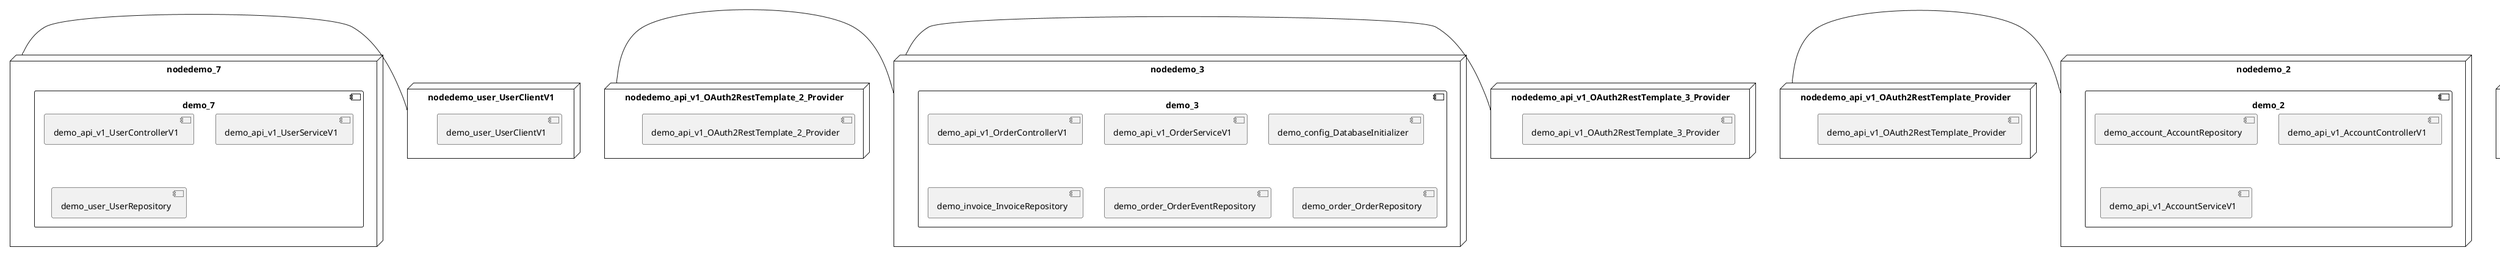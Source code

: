 @startuml
skinparam fixCircleLabelOverlapping true
skinparam componentStyle uml2
node nodedemo {
component demo {
[demo_api_v1_ShoppingCartControllerV1] [[kbastani-spring-cloud-event-sourcing-example.system#_N2OnlecoEe6zHvVwdgRzCA]]
[demo_api_v1_ShoppingCartServiceV1] [[kbastani-spring-cloud-event-sourcing-example.system#_N2OnlecoEe6zHvVwdgRzCA]]
[demo_cart_CartEventRepository] [[kbastani-spring-cloud-event-sourcing-example.system#_N2OnlecoEe6zHvVwdgRzCA]]
}
}
node nodedemo_2 {
component demo_2 {
[demo_account_AccountRepository] [[kbastani-spring-cloud-event-sourcing-example.system#_N2OnlecoEe6zHvVwdgRzCA]]
[demo_api_v1_AccountControllerV1] [[kbastani-spring-cloud-event-sourcing-example.system#_N2OnlecoEe6zHvVwdgRzCA]]
[demo_api_v1_AccountServiceV1] [[kbastani-spring-cloud-event-sourcing-example.system#_N2OnlecoEe6zHvVwdgRzCA]]
}
}
node nodedemo_3 {
component demo_3 {
[demo_api_v1_OrderControllerV1] [[kbastani-spring-cloud-event-sourcing-example.system#_N2OnlecoEe6zHvVwdgRzCA]]
[demo_api_v1_OrderServiceV1] [[kbastani-spring-cloud-event-sourcing-example.system#_N2OnlecoEe6zHvVwdgRzCA]]
[demo_config_DatabaseInitializer] [[kbastani-spring-cloud-event-sourcing-example.system#_N2OnlecoEe6zHvVwdgRzCA]]
[demo_invoice_InvoiceRepository] [[kbastani-spring-cloud-event-sourcing-example.system#_N2OnlecoEe6zHvVwdgRzCA]]
[demo_order_OrderEventRepository] [[kbastani-spring-cloud-event-sourcing-example.system#_N2OnlecoEe6zHvVwdgRzCA]]
[demo_order_OrderRepository] [[kbastani-spring-cloud-event-sourcing-example.system#_N2OnlecoEe6zHvVwdgRzCA]]
}
}
node nodedemo_4 {
component demo_4 {
[demo_api_v1_CatalogControllerV1] [[kbastani-spring-cloud-event-sourcing-example.system#_N2OnlecoEe6zHvVwdgRzCA]]
[demo_api_v1_CatalogServiceV1] [[kbastani-spring-cloud-event-sourcing-example.system#_N2OnlecoEe6zHvVwdgRzCA]]
[demo_catalog_CatalogInfoRepository] [[kbastani-spring-cloud-event-sourcing-example.system#_N2OnlecoEe6zHvVwdgRzCA]]
}
}
node nodedemo_5 {
component demo_5 {
[DatabaseInitializer] [[kbastani-spring-cloud-event-sourcing-example.system#_N2OnlecoEe6zHvVwdgRzCA]]
}
}
node nodedemo_6 {
component demo_6 {
[demo_UserController] [[kbastani-spring-cloud-event-sourcing-example.system#_N2OnlecoEe6zHvVwdgRzCA]]
[demo_UserRepository] [[kbastani-spring-cloud-event-sourcing-example.system#_N2OnlecoEe6zHvVwdgRzCA]]
[demo_UserService] [[kbastani-spring-cloud-event-sourcing-example.system#_N2OnlecoEe6zHvVwdgRzCA]]
[demo_login_UserController] [[kbastani-spring-cloud-event-sourcing-example.system#_N2OnlecoEe6zHvVwdgRzCA]]
}
}
node nodedemo_7 {
component demo_7 {
[demo_api_v1_UserControllerV1] [[kbastani-spring-cloud-event-sourcing-example.system#_N2OnlecoEe6zHvVwdgRzCA]]
[demo_api_v1_UserServiceV1] [[kbastani-spring-cloud-event-sourcing-example.system#_N2OnlecoEe6zHvVwdgRzCA]]
[demo_user_UserRepository] [[kbastani-spring-cloud-event-sourcing-example.system#_N2OnlecoEe6zHvVwdgRzCA]]
}
}
node nodedemo_v1 {
component demo_v1 {
[demo_v1_InventoryControllerV1] [[kbastani-spring-cloud-event-sourcing-example.system#_N2OnlecoEe6zHvVwdgRzCA]]
[demo_v1_InventoryServiceV1] [[kbastani-spring-cloud-event-sourcing-example.system#_N2OnlecoEe6zHvVwdgRzCA]]
}
}
node nodedemo_api_v1_OAuth2RestTemplate_2_Provider {
[demo_api_v1_OAuth2RestTemplate_2_Provider] [[kbastani-spring-cloud-event-sourcing-example.system#_N2OnlecoEe6zHvVwdgRzCA]]
}
node nodedemo_api_v1_OAuth2RestTemplate_3_Provider {
[demo_api_v1_OAuth2RestTemplate_3_Provider] [[kbastani-spring-cloud-event-sourcing-example.system#_N2OnlecoEe6zHvVwdgRzCA]]
}
node nodedemo_api_v1_OAuth2RestTemplate_Provider {
[demo_api_v1_OAuth2RestTemplate_Provider] [[kbastani-spring-cloud-event-sourcing-example.system#_N2OnlecoEe6zHvVwdgRzCA]]
}
node nodedemo_api_v1_RestTemplate_2_Provider {
[demo_api_v1_RestTemplate_2_Provider] [[kbastani-spring-cloud-event-sourcing-example.system#_N2OnlecoEe6zHvVwdgRzCA]]
}
node nodedemo_api_v1_RestTemplate_Provider {
[demo_api_v1_RestTemplate_Provider] [[kbastani-spring-cloud-event-sourcing-example.system#_N2OnlecoEe6zHvVwdgRzCA]]
}
node nodedemo_inventory_InventoryRepository_Provider {
[demo_inventory_InventoryRepository_Provider] [[kbastani-spring-cloud-event-sourcing-example.system#_N2OnlecoEe6zHvVwdgRzCA]]
}
node nodedemo_login_AuthenticationManager_Provider {
[demo_login_AuthenticationManager_Provider] [[kbastani-spring-cloud-event-sourcing-example.system#_N2OnlecoEe6zHvVwdgRzCA]]
}
node nodedemo_login_ClientDetailsService_Provider {
[demo_login_ClientDetailsService_Provider] [[kbastani-spring-cloud-event-sourcing-example.system#_N2OnlecoEe6zHvVwdgRzCA]]
}
node nodedemo_login_HttpSessionSecurityContextRepository_Provider {
[demo_login_HttpSessionSecurityContextRepository_Provider] [[kbastani-spring-cloud-event-sourcing-example.system#_N2OnlecoEe6zHvVwdgRzCA]]
}
node nodedemo_login_LoginController {
[demo_login_LoginController] [[kbastani-spring-cloud-event-sourcing-example.system#_N2OnlecoEe6zHvVwdgRzCA]]
}
node nodedemo_product_ProductRepository_Provider {
[demo_product_ProductRepository_Provider] [[kbastani-spring-cloud-event-sourcing-example.system#_N2OnlecoEe6zHvVwdgRzCA]]
}
node nodedemo_user_UserClientV1 {
[demo_user_UserClientV1] [[kbastani-spring-cloud-event-sourcing-example.system#_N2OnlecoEe6zHvVwdgRzCA]]
}
node nodedemo_v1_Session_Provider {
[demo_v1_Session_Provider] [[kbastani-spring-cloud-event-sourcing-example.system#_N2OnlecoEe6zHvVwdgRzCA]]
}
[nodedemo_7] - [nodedemo_user_UserClientV1]
[nodedemo_api_v1_OAuth2RestTemplate_2_Provider] - [nodedemo_3]
[nodedemo_api_v1_OAuth2RestTemplate_3_Provider] - [nodedemo_3]
[nodedemo_api_v1_OAuth2RestTemplate_Provider] - [nodedemo_2]
[nodedemo_api_v1_RestTemplate_2_Provider] - [nodedemo_4]
[nodedemo_api_v1_RestTemplate_Provider] - [nodedemo_4]
[nodedemo_inventory_InventoryRepository_Provider] - [nodedemo_v1]
[nodedemo_login_AuthenticationManager_Provider] - [nodedemo_login_LoginController]
[nodedemo_login_ClientDetailsService_Provider] - [nodedemo_login_LoginController]
[nodedemo_login_HttpSessionSecurityContextRepository_Provider] - [nodedemo_login_LoginController]
[nodedemo_product_ProductRepository_Provider] - [nodedemo_v1]
[nodedemo_v1_Session_Provider] - [nodedemo_v1]

@enduml
